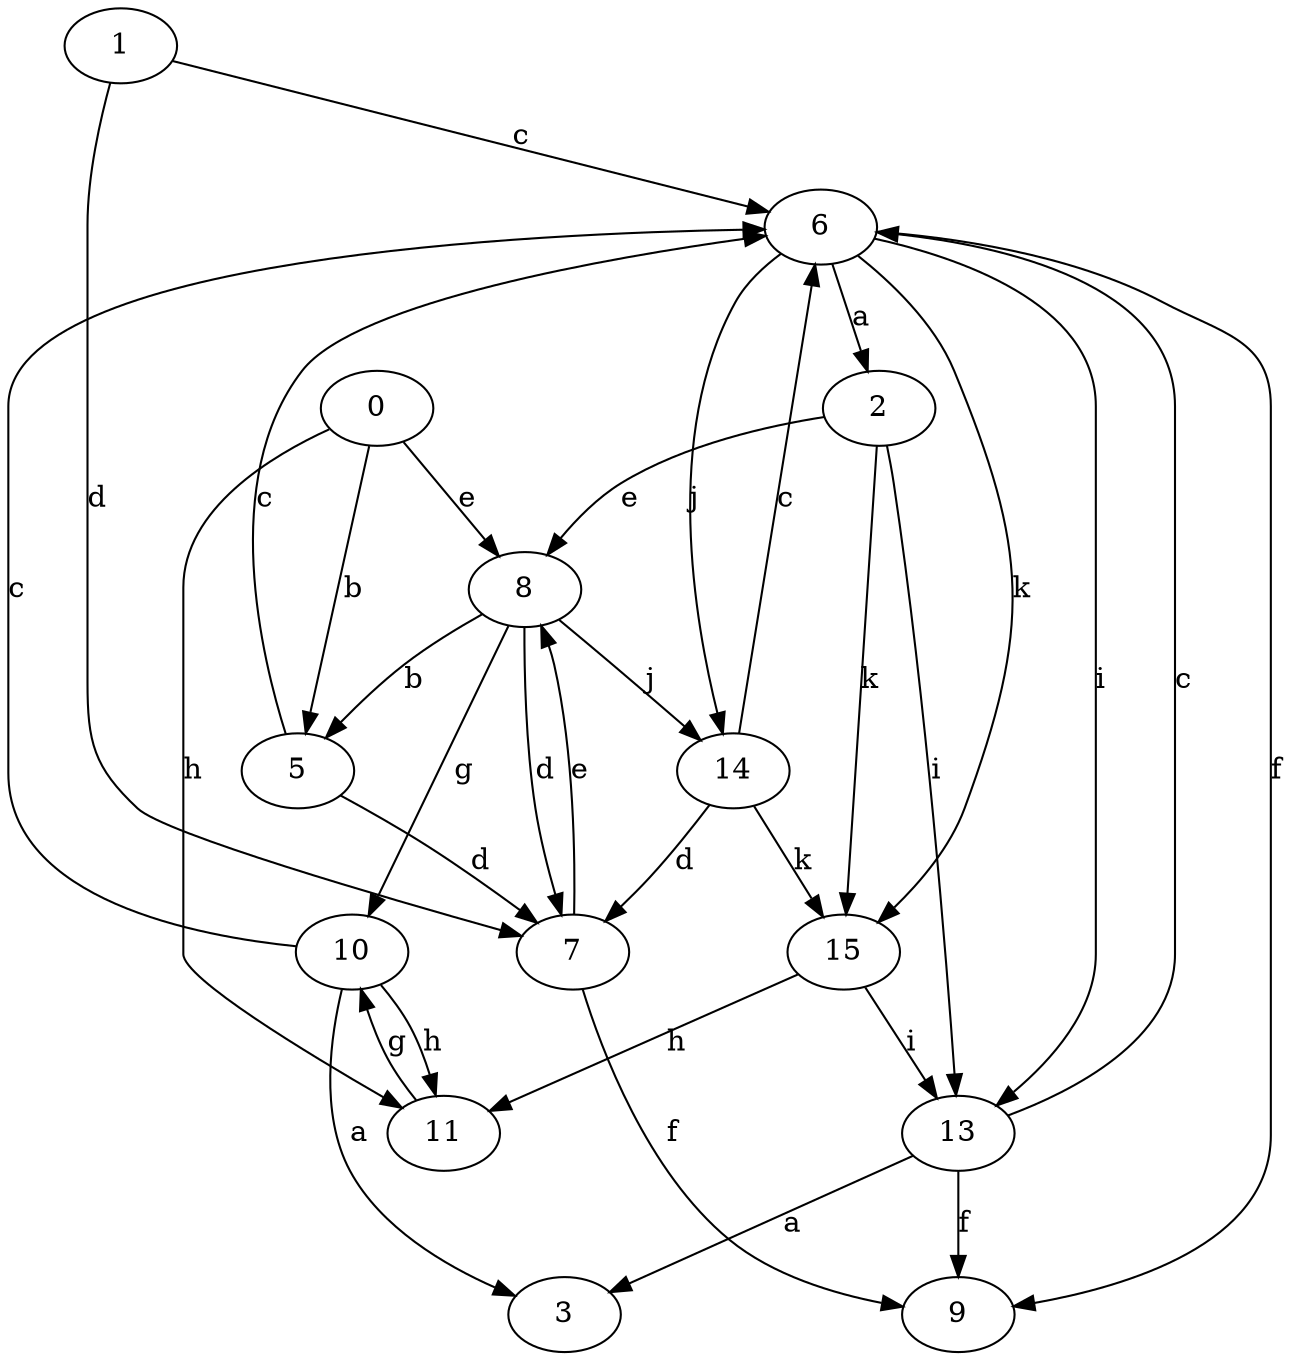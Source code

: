 strict digraph  {
1;
2;
3;
5;
6;
7;
8;
9;
0;
10;
11;
13;
14;
15;
1 -> 6  [label=c];
1 -> 7  [label=d];
2 -> 8  [label=e];
2 -> 13  [label=i];
2 -> 15  [label=k];
5 -> 6  [label=c];
5 -> 7  [label=d];
6 -> 2  [label=a];
6 -> 9  [label=f];
6 -> 13  [label=i];
6 -> 14  [label=j];
6 -> 15  [label=k];
7 -> 8  [label=e];
7 -> 9  [label=f];
8 -> 5  [label=b];
8 -> 7  [label=d];
8 -> 10  [label=g];
8 -> 14  [label=j];
0 -> 5  [label=b];
0 -> 8  [label=e];
0 -> 11  [label=h];
10 -> 3  [label=a];
10 -> 6  [label=c];
10 -> 11  [label=h];
11 -> 10  [label=g];
13 -> 3  [label=a];
13 -> 6  [label=c];
13 -> 9  [label=f];
14 -> 6  [label=c];
14 -> 7  [label=d];
14 -> 15  [label=k];
15 -> 11  [label=h];
15 -> 13  [label=i];
}
